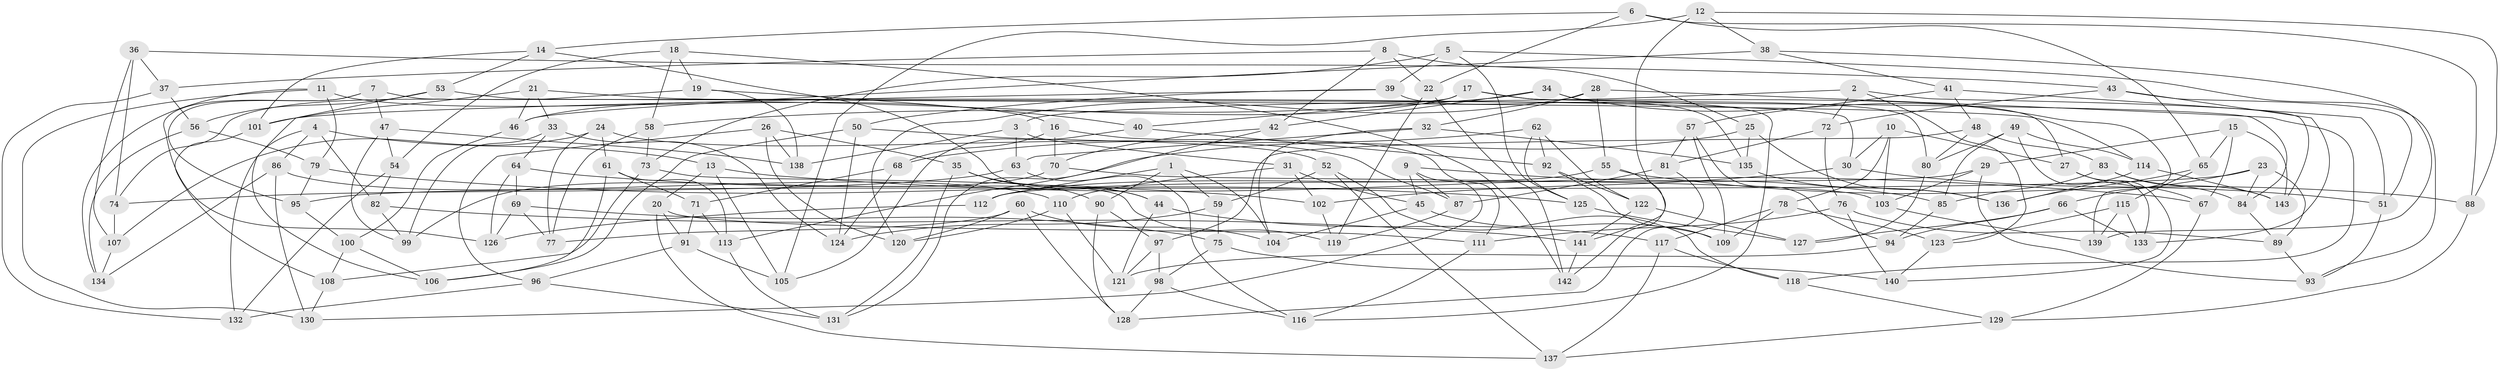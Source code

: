 // coarse degree distribution, {4: 0.27906976744186046, 6: 0.46511627906976744, 3: 0.06976744186046512, 5: 0.18604651162790697}
// Generated by graph-tools (version 1.1) at 2025/38/03/04/25 23:38:07]
// undirected, 143 vertices, 286 edges
graph export_dot {
  node [color=gray90,style=filled];
  1;
  2;
  3;
  4;
  5;
  6;
  7;
  8;
  9;
  10;
  11;
  12;
  13;
  14;
  15;
  16;
  17;
  18;
  19;
  20;
  21;
  22;
  23;
  24;
  25;
  26;
  27;
  28;
  29;
  30;
  31;
  32;
  33;
  34;
  35;
  36;
  37;
  38;
  39;
  40;
  41;
  42;
  43;
  44;
  45;
  46;
  47;
  48;
  49;
  50;
  51;
  52;
  53;
  54;
  55;
  56;
  57;
  58;
  59;
  60;
  61;
  62;
  63;
  64;
  65;
  66;
  67;
  68;
  69;
  70;
  71;
  72;
  73;
  74;
  75;
  76;
  77;
  78;
  79;
  80;
  81;
  82;
  83;
  84;
  85;
  86;
  87;
  88;
  89;
  90;
  91;
  92;
  93;
  94;
  95;
  96;
  97;
  98;
  99;
  100;
  101;
  102;
  103;
  104;
  105;
  106;
  107;
  108;
  109;
  110;
  111;
  112;
  113;
  114;
  115;
  116;
  117;
  118;
  119;
  120;
  121;
  122;
  123;
  124;
  125;
  126;
  127;
  128;
  129;
  130;
  131;
  132;
  133;
  134;
  135;
  136;
  137;
  138;
  139;
  140;
  141;
  142;
  143;
  1 -- 59;
  1 -- 90;
  1 -- 112;
  1 -- 104;
  2 -- 72;
  2 -- 123;
  2 -- 3;
  2 -- 143;
  3 -- 138;
  3 -- 31;
  3 -- 63;
  4 -- 82;
  4 -- 132;
  4 -- 13;
  4 -- 86;
  5 -- 73;
  5 -- 93;
  5 -- 125;
  5 -- 39;
  6 -- 14;
  6 -- 22;
  6 -- 88;
  6 -- 65;
  7 -- 126;
  7 -- 47;
  7 -- 30;
  7 -- 95;
  8 -- 42;
  8 -- 37;
  8 -- 25;
  8 -- 22;
  9 -- 85;
  9 -- 87;
  9 -- 45;
  9 -- 130;
  10 -- 78;
  10 -- 30;
  10 -- 103;
  10 -- 27;
  11 -- 16;
  11 -- 79;
  11 -- 130;
  11 -- 134;
  12 -- 141;
  12 -- 38;
  12 -- 105;
  12 -- 88;
  13 -- 67;
  13 -- 105;
  13 -- 20;
  14 -- 101;
  14 -- 53;
  14 -- 44;
  15 -- 29;
  15 -- 67;
  15 -- 65;
  15 -- 143;
  16 -- 70;
  16 -- 68;
  16 -- 111;
  17 -- 116;
  17 -- 46;
  17 -- 40;
  17 -- 27;
  18 -- 19;
  18 -- 142;
  18 -- 54;
  18 -- 58;
  19 -- 40;
  19 -- 138;
  19 -- 74;
  20 -- 91;
  20 -- 137;
  20 -- 111;
  21 -- 46;
  21 -- 33;
  21 -- 101;
  21 -- 114;
  22 -- 119;
  22 -- 142;
  23 -- 84;
  23 -- 66;
  23 -- 95;
  23 -- 89;
  24 -- 87;
  24 -- 77;
  24 -- 61;
  24 -- 107;
  25 -- 113;
  25 -- 136;
  25 -- 135;
  26 -- 138;
  26 -- 35;
  26 -- 96;
  26 -- 120;
  27 -- 140;
  27 -- 67;
  28 -- 118;
  28 -- 120;
  28 -- 55;
  28 -- 32;
  29 -- 103;
  29 -- 112;
  29 -- 93;
  30 -- 102;
  30 -- 51;
  31 -- 102;
  31 -- 110;
  31 -- 45;
  32 -- 63;
  32 -- 104;
  32 -- 135;
  33 -- 99;
  33 -- 124;
  33 -- 64;
  34 -- 42;
  34 -- 139;
  34 -- 80;
  34 -- 58;
  35 -- 131;
  35 -- 44;
  35 -- 90;
  36 -- 43;
  36 -- 74;
  36 -- 107;
  36 -- 37;
  37 -- 132;
  37 -- 56;
  38 -- 46;
  38 -- 41;
  38 -- 139;
  39 -- 50;
  39 -- 135;
  39 -- 101;
  40 -- 105;
  40 -- 92;
  41 -- 48;
  41 -- 57;
  41 -- 51;
  42 -- 131;
  42 -- 70;
  43 -- 72;
  43 -- 133;
  43 -- 51;
  44 -- 117;
  44 -- 121;
  45 -- 104;
  45 -- 109;
  46 -- 100;
  47 -- 54;
  47 -- 138;
  47 -- 99;
  48 -- 83;
  48 -- 80;
  48 -- 97;
  49 -- 133;
  49 -- 114;
  49 -- 85;
  49 -- 80;
  50 -- 106;
  50 -- 124;
  50 -- 52;
  51 -- 93;
  52 -- 118;
  52 -- 59;
  52 -- 137;
  53 -- 106;
  53 -- 84;
  53 -- 56;
  54 -- 132;
  54 -- 82;
  55 -- 88;
  55 -- 142;
  55 -- 112;
  56 -- 79;
  56 -- 134;
  57 -- 81;
  57 -- 94;
  57 -- 109;
  58 -- 73;
  58 -- 77;
  59 -- 75;
  59 -- 124;
  60 -- 128;
  60 -- 120;
  60 -- 104;
  60 -- 77;
  61 -- 71;
  61 -- 106;
  61 -- 113;
  62 -- 92;
  62 -- 68;
  62 -- 125;
  62 -- 122;
  63 -- 74;
  63 -- 116;
  64 -- 69;
  64 -- 126;
  64 -- 102;
  65 -- 136;
  65 -- 115;
  66 -- 133;
  66 -- 94;
  66 -- 127;
  67 -- 129;
  68 -- 124;
  68 -- 71;
  69 -- 75;
  69 -- 126;
  69 -- 77;
  70 -- 99;
  70 -- 103;
  71 -- 91;
  71 -- 113;
  72 -- 76;
  72 -- 81;
  73 -- 119;
  73 -- 108;
  74 -- 107;
  75 -- 98;
  75 -- 140;
  76 -- 111;
  76 -- 140;
  76 -- 89;
  78 -- 117;
  78 -- 109;
  78 -- 123;
  79 -- 125;
  79 -- 95;
  80 -- 127;
  81 -- 87;
  81 -- 128;
  82 -- 141;
  82 -- 99;
  83 -- 143;
  83 -- 85;
  83 -- 84;
  84 -- 89;
  85 -- 94;
  86 -- 134;
  86 -- 110;
  86 -- 130;
  87 -- 119;
  88 -- 129;
  89 -- 93;
  90 -- 128;
  90 -- 97;
  91 -- 105;
  91 -- 96;
  92 -- 109;
  92 -- 122;
  94 -- 121;
  95 -- 100;
  96 -- 132;
  96 -- 131;
  97 -- 98;
  97 -- 121;
  98 -- 116;
  98 -- 128;
  100 -- 108;
  100 -- 106;
  101 -- 108;
  102 -- 119;
  103 -- 139;
  107 -- 134;
  108 -- 130;
  110 -- 120;
  110 -- 121;
  111 -- 116;
  112 -- 126;
  113 -- 131;
  114 -- 143;
  114 -- 136;
  115 -- 123;
  115 -- 139;
  115 -- 133;
  117 -- 118;
  117 -- 137;
  118 -- 129;
  122 -- 127;
  122 -- 141;
  123 -- 140;
  125 -- 127;
  129 -- 137;
  135 -- 136;
  141 -- 142;
}
